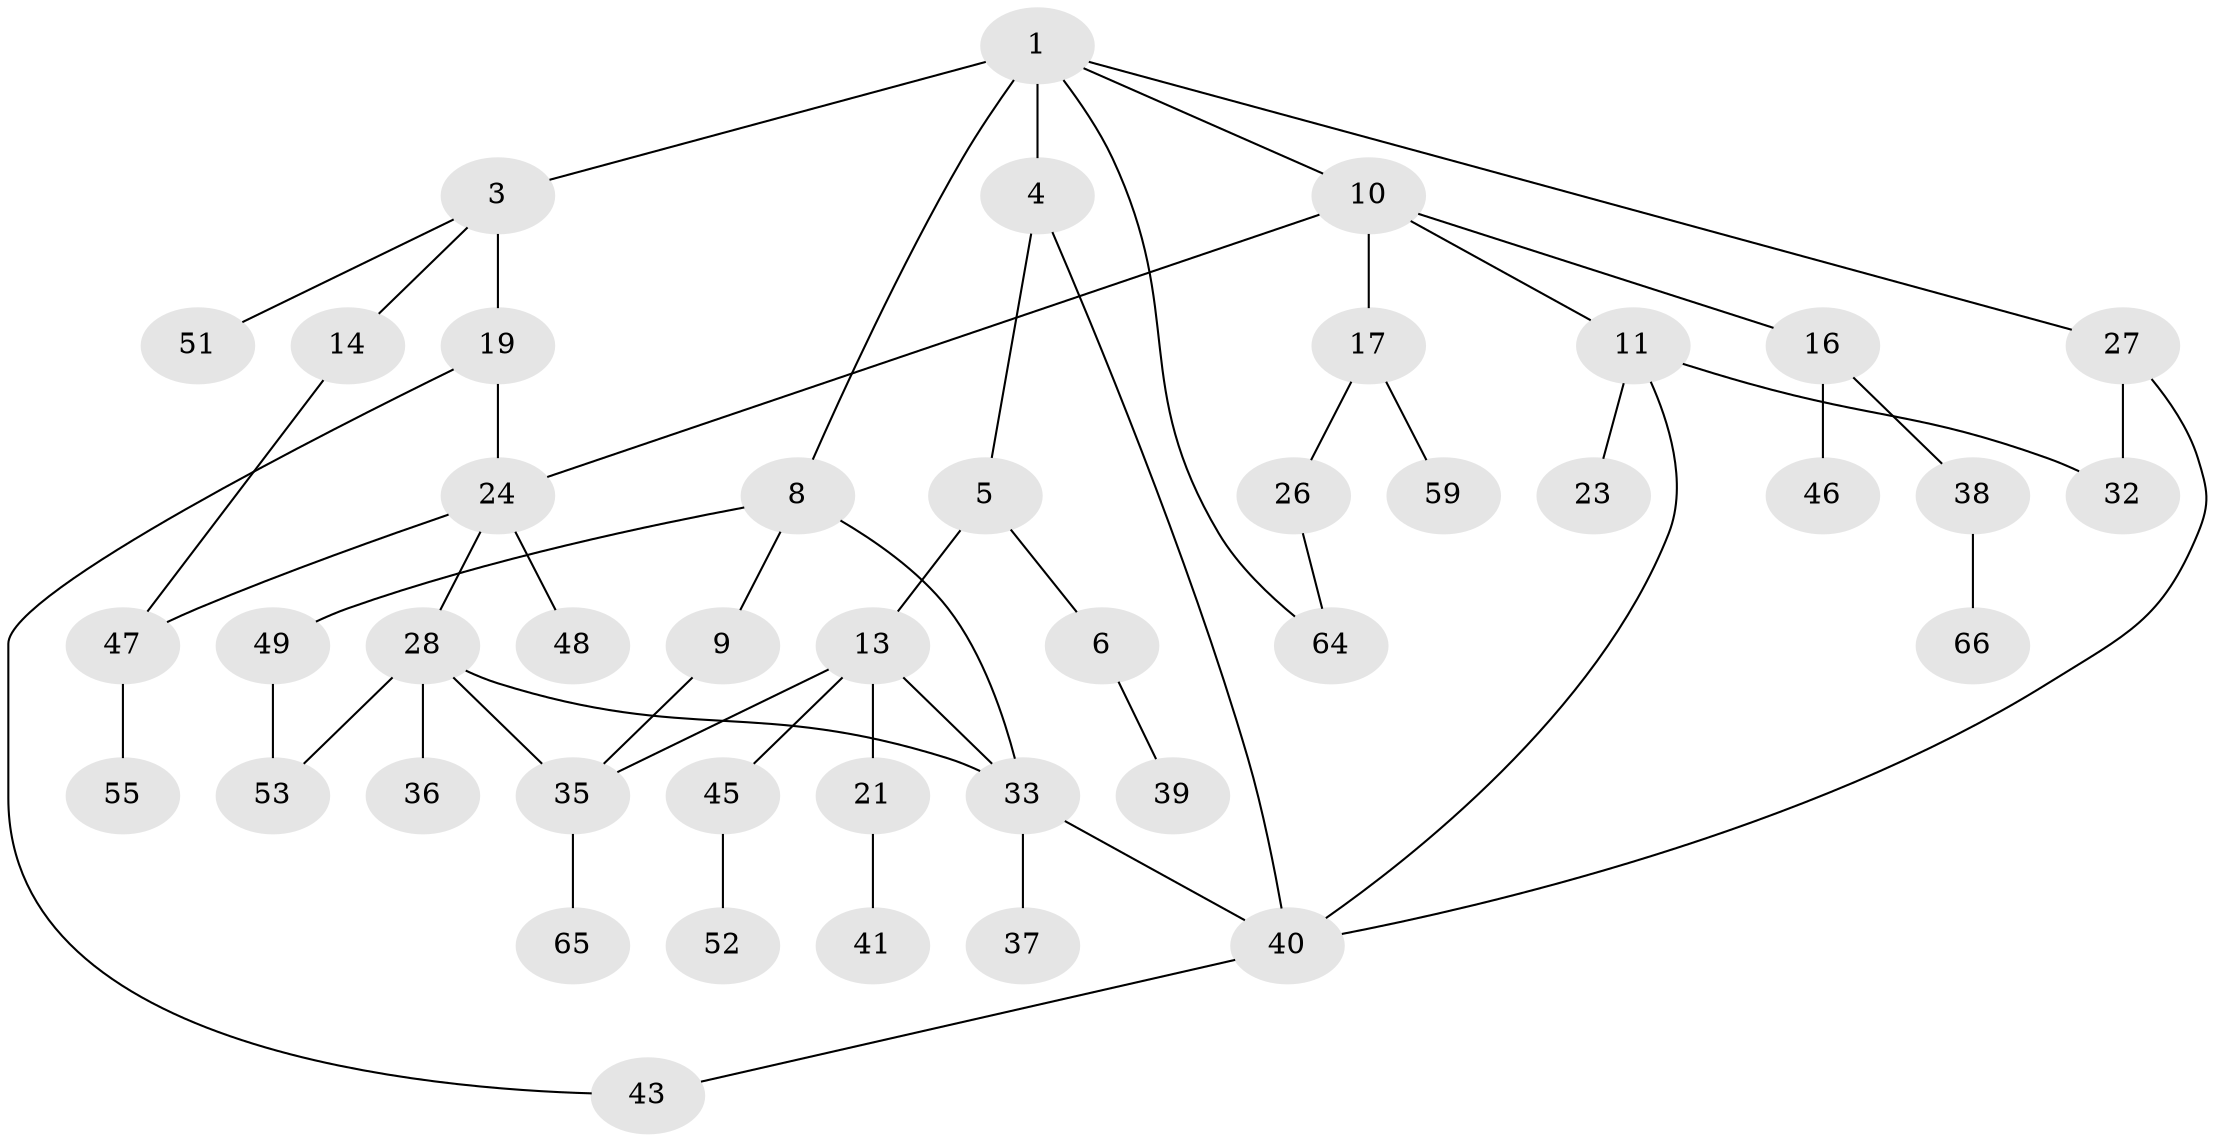 // Generated by graph-tools (version 1.1) at 2025/51/02/27/25 19:51:37]
// undirected, 43 vertices, 55 edges
graph export_dot {
graph [start="1"]
  node [color=gray90,style=filled];
  1 [super="+2"];
  3 [super="+18"];
  4 [super="+7"];
  5;
  6 [super="+20"];
  8 [super="+22"];
  9 [super="+63"];
  10 [super="+12"];
  11 [super="+61"];
  13 [super="+15"];
  14 [super="+54"];
  16 [super="+30"];
  17 [super="+25"];
  19;
  21 [super="+31"];
  23;
  24 [super="+34"];
  26 [super="+42"];
  27 [super="+62"];
  28 [super="+29"];
  32;
  33 [super="+44"];
  35 [super="+56"];
  36;
  37;
  38;
  39;
  40;
  41;
  43;
  45;
  46 [super="+58"];
  47 [super="+60"];
  48;
  49 [super="+50"];
  51;
  52;
  53 [super="+57"];
  55;
  59;
  64;
  65;
  66;
  1 -- 3 [weight=2];
  1 -- 8;
  1 -- 27;
  1 -- 64;
  1 -- 4 [weight=2];
  1 -- 10;
  3 -- 14;
  3 -- 19;
  3 -- 51;
  4 -- 5;
  4 -- 40;
  5 -- 6;
  5 -- 13;
  6 -- 39;
  8 -- 9;
  8 -- 33;
  8 -- 49;
  9 -- 35;
  10 -- 11;
  10 -- 16;
  10 -- 17;
  10 -- 24;
  11 -- 23;
  11 -- 32;
  11 -- 40;
  13 -- 21;
  13 -- 35;
  13 -- 45;
  13 -- 33;
  14 -- 47;
  16 -- 46;
  16 -- 38;
  17 -- 26;
  17 -- 59;
  19 -- 43;
  19 -- 24;
  21 -- 41;
  24 -- 28;
  24 -- 48;
  24 -- 47;
  26 -- 64;
  27 -- 32;
  27 -- 40;
  28 -- 36;
  28 -- 53;
  28 -- 33;
  28 -- 35;
  33 -- 37;
  33 -- 40;
  35 -- 65;
  38 -- 66;
  40 -- 43;
  45 -- 52;
  47 -- 55;
  49 -- 53;
}
